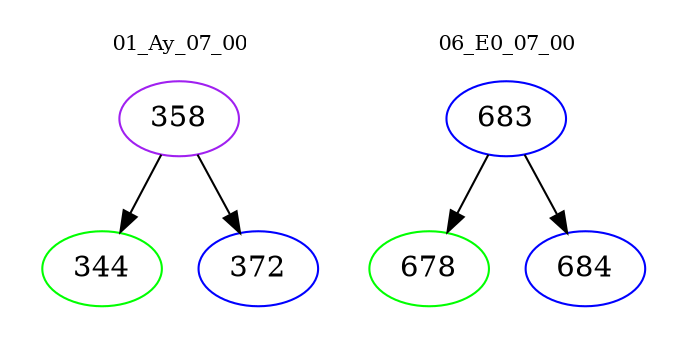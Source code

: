 digraph{
subgraph cluster_0 {
color = white
label = "01_Ay_07_00";
fontsize=10;
T0_358 [label="358", color="purple"]
T0_358 -> T0_344 [color="black"]
T0_344 [label="344", color="green"]
T0_358 -> T0_372 [color="black"]
T0_372 [label="372", color="blue"]
}
subgraph cluster_1 {
color = white
label = "06_E0_07_00";
fontsize=10;
T1_683 [label="683", color="blue"]
T1_683 -> T1_678 [color="black"]
T1_678 [label="678", color="green"]
T1_683 -> T1_684 [color="black"]
T1_684 [label="684", color="blue"]
}
}
